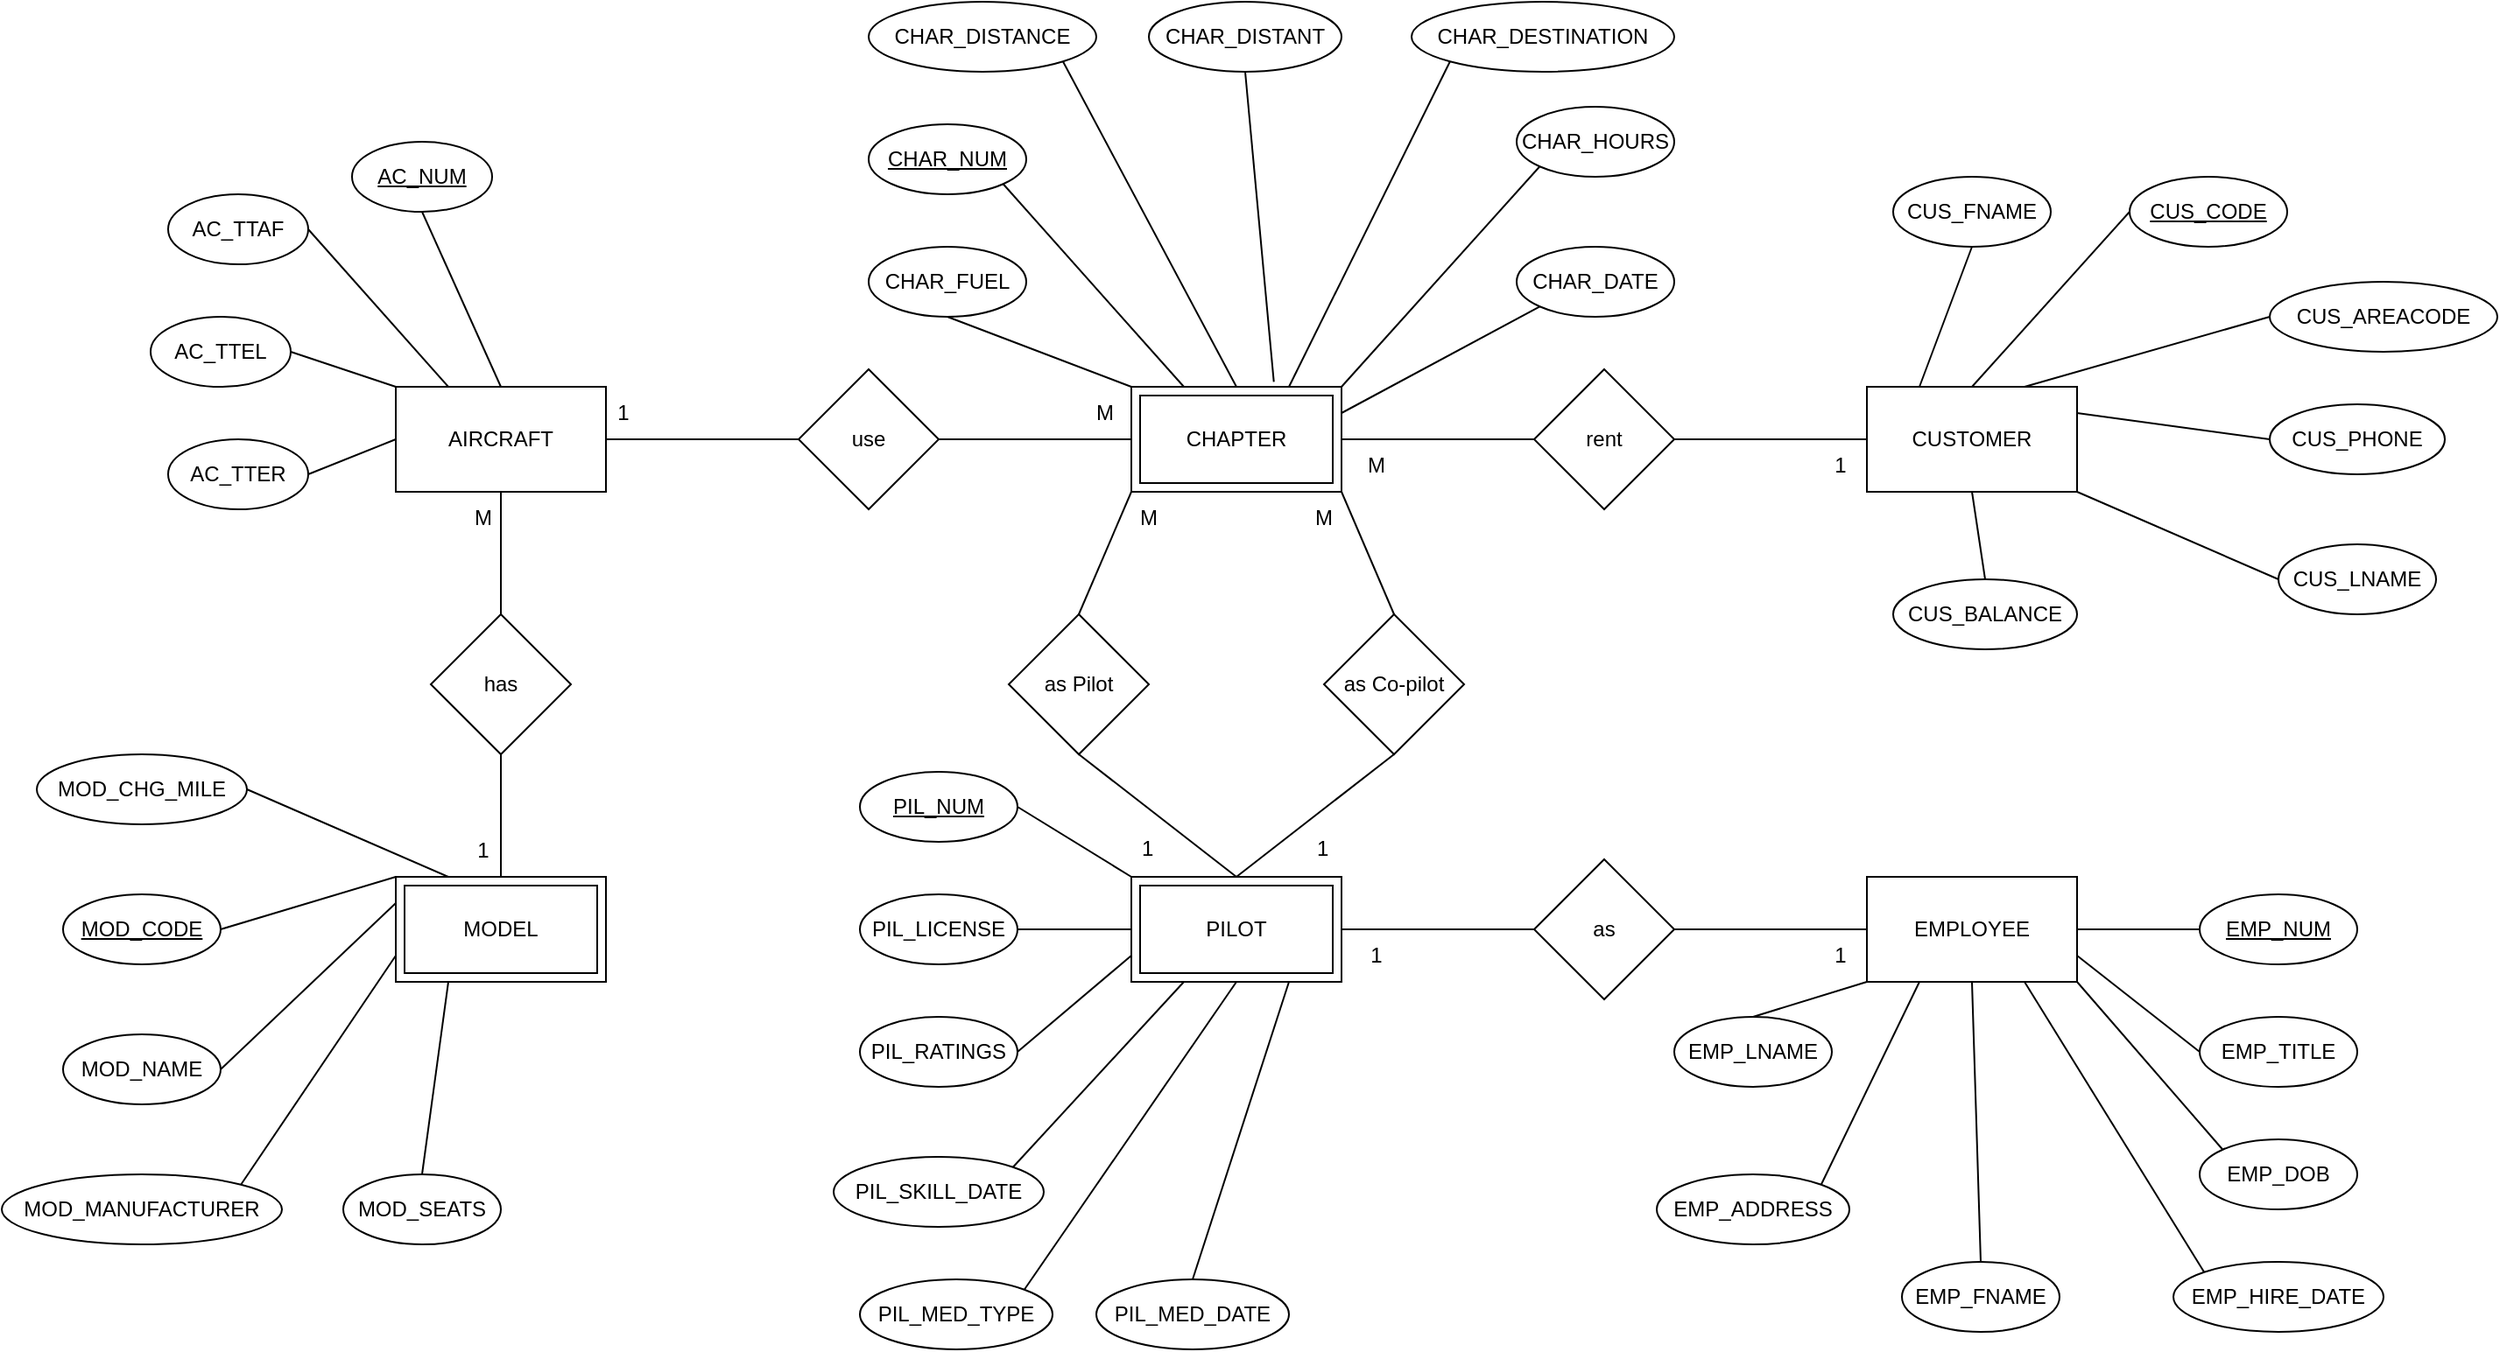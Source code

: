 <mxfile version="21.3.0" type="device">
  <diagram name="Page-1" id="1UZf7zAo4mhxwUAFlR0k">
    <mxGraphModel dx="2074" dy="1634" grid="1" gridSize="10" guides="1" tooltips="1" connect="1" arrows="1" fold="1" page="0" pageScale="1" pageWidth="1100" pageHeight="850" math="0" shadow="0">
      <root>
        <mxCell id="0" />
        <mxCell id="1" parent="0" />
        <mxCell id="WMnbsK8Wtpcpn8V5cacr-1" value="CUSTOMER" style="rounded=0;whiteSpace=wrap;html=1;" parent="1" vertex="1">
          <mxGeometry x="890" y="-330" width="120" height="60" as="geometry" />
        </mxCell>
        <mxCell id="WMnbsK8Wtpcpn8V5cacr-2" value="AIRCRAFT" style="rounded=0;whiteSpace=wrap;html=1;" parent="1" vertex="1">
          <mxGeometry x="50" y="-330" width="120" height="60" as="geometry" />
        </mxCell>
        <mxCell id="WMnbsK8Wtpcpn8V5cacr-3" value="CHAPTER" style="shape=ext;margin=3;double=1;whiteSpace=wrap;html=1;align=center;" parent="1" vertex="1">
          <mxGeometry x="470" y="-330" width="120" height="60" as="geometry" />
        </mxCell>
        <mxCell id="WMnbsK8Wtpcpn8V5cacr-5" value="PILOT" style="shape=ext;margin=3;double=1;whiteSpace=wrap;html=1;align=center;" parent="1" vertex="1">
          <mxGeometry x="470" y="-50" width="120" height="60" as="geometry" />
        </mxCell>
        <mxCell id="WMnbsK8Wtpcpn8V5cacr-7" value="EMPLOYEE" style="rounded=0;whiteSpace=wrap;html=1;" parent="1" vertex="1">
          <mxGeometry x="890" y="-50" width="120" height="60" as="geometry" />
        </mxCell>
        <mxCell id="WMnbsK8Wtpcpn8V5cacr-8" value="MODEL" style="shape=ext;margin=3;double=1;whiteSpace=wrap;html=1;align=center;" parent="1" vertex="1">
          <mxGeometry x="50" y="-50" width="120" height="60" as="geometry" />
        </mxCell>
        <mxCell id="WMnbsK8Wtpcpn8V5cacr-9" value="use" style="rhombus;whiteSpace=wrap;html=1;" parent="1" vertex="1">
          <mxGeometry x="280" y="-340" width="80" height="80" as="geometry" />
        </mxCell>
        <mxCell id="WMnbsK8Wtpcpn8V5cacr-10" value="rent" style="rhombus;whiteSpace=wrap;html=1;" parent="1" vertex="1">
          <mxGeometry x="700" y="-340" width="80" height="80" as="geometry" />
        </mxCell>
        <mxCell id="WMnbsK8Wtpcpn8V5cacr-11" value="as Pilot" style="rhombus;whiteSpace=wrap;html=1;" parent="1" vertex="1">
          <mxGeometry x="400" y="-200" width="80" height="80" as="geometry" />
        </mxCell>
        <mxCell id="WMnbsK8Wtpcpn8V5cacr-12" value="has" style="rhombus;whiteSpace=wrap;html=1;" parent="1" vertex="1">
          <mxGeometry x="70" y="-200" width="80" height="80" as="geometry" />
        </mxCell>
        <mxCell id="WMnbsK8Wtpcpn8V5cacr-13" value="as" style="rhombus;whiteSpace=wrap;html=1;" parent="1" vertex="1">
          <mxGeometry x="700" y="-60" width="80" height="80" as="geometry" />
        </mxCell>
        <mxCell id="WMnbsK8Wtpcpn8V5cacr-15" value="" style="endArrow=none;html=1;rounded=0;entryX=1;entryY=0.5;entryDx=0;entryDy=0;exitX=0;exitY=0.5;exitDx=0;exitDy=0;" parent="1" source="WMnbsK8Wtpcpn8V5cacr-9" target="WMnbsK8Wtpcpn8V5cacr-2" edge="1">
          <mxGeometry width="50" height="50" relative="1" as="geometry">
            <mxPoint x="530" y="-130" as="sourcePoint" />
            <mxPoint x="580" y="-180" as="targetPoint" />
          </mxGeometry>
        </mxCell>
        <mxCell id="WMnbsK8Wtpcpn8V5cacr-16" value="" style="endArrow=none;html=1;rounded=0;exitX=1;exitY=0.5;exitDx=0;exitDy=0;entryX=0;entryY=0.5;entryDx=0;entryDy=0;" parent="1" source="WMnbsK8Wtpcpn8V5cacr-9" target="WMnbsK8Wtpcpn8V5cacr-3" edge="1">
          <mxGeometry width="50" height="50" relative="1" as="geometry">
            <mxPoint x="530" y="-130" as="sourcePoint" />
            <mxPoint x="580" y="-180" as="targetPoint" />
          </mxGeometry>
        </mxCell>
        <mxCell id="WMnbsK8Wtpcpn8V5cacr-17" value="" style="endArrow=none;html=1;rounded=0;entryX=1;entryY=0.5;entryDx=0;entryDy=0;exitX=0;exitY=0.5;exitDx=0;exitDy=0;" parent="1" source="WMnbsK8Wtpcpn8V5cacr-10" target="WMnbsK8Wtpcpn8V5cacr-3" edge="1">
          <mxGeometry width="50" height="50" relative="1" as="geometry">
            <mxPoint x="530" y="-130" as="sourcePoint" />
            <mxPoint x="580" y="-180" as="targetPoint" />
          </mxGeometry>
        </mxCell>
        <mxCell id="WMnbsK8Wtpcpn8V5cacr-18" value="" style="endArrow=none;html=1;rounded=0;entryX=1;entryY=0.5;entryDx=0;entryDy=0;exitX=0;exitY=0.5;exitDx=0;exitDy=0;" parent="1" source="WMnbsK8Wtpcpn8V5cacr-1" target="WMnbsK8Wtpcpn8V5cacr-10" edge="1">
          <mxGeometry width="50" height="50" relative="1" as="geometry">
            <mxPoint x="530" y="-130" as="sourcePoint" />
            <mxPoint x="580" y="-180" as="targetPoint" />
          </mxGeometry>
        </mxCell>
        <mxCell id="WMnbsK8Wtpcpn8V5cacr-19" value="" style="endArrow=none;html=1;rounded=0;entryX=0;entryY=1;entryDx=0;entryDy=0;exitX=0.5;exitY=0;exitDx=0;exitDy=0;" parent="1" target="WMnbsK8Wtpcpn8V5cacr-3" edge="1" source="WMnbsK8Wtpcpn8V5cacr-11">
          <mxGeometry width="50" height="50" relative="1" as="geometry">
            <mxPoint x="530" y="-200" as="sourcePoint" />
            <mxPoint x="385" y="-260" as="targetPoint" />
          </mxGeometry>
        </mxCell>
        <mxCell id="WMnbsK8Wtpcpn8V5cacr-20" value="" style="endArrow=none;html=1;rounded=0;exitX=0.5;exitY=1;exitDx=0;exitDy=0;entryX=0.5;entryY=0;entryDx=0;entryDy=0;" parent="1" source="WMnbsK8Wtpcpn8V5cacr-11" target="WMnbsK8Wtpcpn8V5cacr-5" edge="1">
          <mxGeometry width="50" height="50" relative="1" as="geometry">
            <mxPoint x="530" y="-130" as="sourcePoint" />
            <mxPoint x="580" y="-180" as="targetPoint" />
          </mxGeometry>
        </mxCell>
        <mxCell id="WMnbsK8Wtpcpn8V5cacr-21" value="" style="endArrow=none;html=1;rounded=0;entryX=0.5;entryY=1;entryDx=0;entryDy=0;exitX=0.5;exitY=0;exitDx=0;exitDy=0;" parent="1" source="WMnbsK8Wtpcpn8V5cacr-12" target="WMnbsK8Wtpcpn8V5cacr-2" edge="1">
          <mxGeometry width="50" height="50" relative="1" as="geometry">
            <mxPoint x="530" y="-130" as="sourcePoint" />
            <mxPoint x="580" y="-180" as="targetPoint" />
          </mxGeometry>
        </mxCell>
        <mxCell id="WMnbsK8Wtpcpn8V5cacr-22" value="" style="endArrow=none;html=1;rounded=0;exitX=0.5;exitY=1;exitDx=0;exitDy=0;entryX=0.5;entryY=0;entryDx=0;entryDy=0;" parent="1" source="WMnbsK8Wtpcpn8V5cacr-12" target="WMnbsK8Wtpcpn8V5cacr-8" edge="1">
          <mxGeometry width="50" height="50" relative="1" as="geometry">
            <mxPoint x="530" y="-130" as="sourcePoint" />
            <mxPoint x="580" y="-180" as="targetPoint" />
          </mxGeometry>
        </mxCell>
        <mxCell id="WMnbsK8Wtpcpn8V5cacr-23" value="" style="endArrow=none;html=1;rounded=0;exitX=1;exitY=0.5;exitDx=0;exitDy=0;entryX=0;entryY=0.5;entryDx=0;entryDy=0;" parent="1" source="WMnbsK8Wtpcpn8V5cacr-13" target="WMnbsK8Wtpcpn8V5cacr-7" edge="1">
          <mxGeometry width="50" height="50" relative="1" as="geometry">
            <mxPoint x="530" y="-130" as="sourcePoint" />
            <mxPoint x="940" y="-120" as="targetPoint" />
          </mxGeometry>
        </mxCell>
        <mxCell id="WMnbsK8Wtpcpn8V5cacr-24" value="" style="endArrow=none;html=1;rounded=0;entryX=0;entryY=0.5;entryDx=0;entryDy=0;exitX=1;exitY=0.5;exitDx=0;exitDy=0;" parent="1" source="WMnbsK8Wtpcpn8V5cacr-5" target="WMnbsK8Wtpcpn8V5cacr-13" edge="1">
          <mxGeometry width="50" height="50" relative="1" as="geometry">
            <mxPoint x="530" y="-30" as="sourcePoint" />
            <mxPoint x="580" y="-80" as="targetPoint" />
          </mxGeometry>
        </mxCell>
        <mxCell id="WMnbsK8Wtpcpn8V5cacr-25" value="&lt;u&gt;AC_NUM&lt;/u&gt;" style="ellipse;whiteSpace=wrap;html=1;" parent="1" vertex="1">
          <mxGeometry x="25" y="-470" width="80" height="40" as="geometry" />
        </mxCell>
        <mxCell id="WMnbsK8Wtpcpn8V5cacr-26" value="AC_TTAF" style="ellipse;whiteSpace=wrap;html=1;" parent="1" vertex="1">
          <mxGeometry x="-80" y="-440" width="80" height="40" as="geometry" />
        </mxCell>
        <mxCell id="WMnbsK8Wtpcpn8V5cacr-27" value="AC_TTEL" style="ellipse;whiteSpace=wrap;html=1;" parent="1" vertex="1">
          <mxGeometry x="-90" y="-370" width="80" height="40" as="geometry" />
        </mxCell>
        <mxCell id="WMnbsK8Wtpcpn8V5cacr-28" value="AC_TTER" style="ellipse;whiteSpace=wrap;html=1;" parent="1" vertex="1">
          <mxGeometry x="-80" y="-300" width="80" height="40" as="geometry" />
        </mxCell>
        <mxCell id="WMnbsK8Wtpcpn8V5cacr-29" value="&lt;u&gt;MOD_CODE&lt;/u&gt;" style="ellipse;whiteSpace=wrap;html=1;" parent="1" vertex="1">
          <mxGeometry x="-140" y="-40" width="90" height="40" as="geometry" />
        </mxCell>
        <mxCell id="WMnbsK8Wtpcpn8V5cacr-30" value="MOD_NAME" style="ellipse;whiteSpace=wrap;html=1;" parent="1" vertex="1">
          <mxGeometry x="-140" y="40" width="90" height="40" as="geometry" />
        </mxCell>
        <mxCell id="WMnbsK8Wtpcpn8V5cacr-31" value="MOD_MANUFACTURER" style="ellipse;whiteSpace=wrap;html=1;" parent="1" vertex="1">
          <mxGeometry x="-175" y="120" width="160" height="40" as="geometry" />
        </mxCell>
        <mxCell id="WMnbsK8Wtpcpn8V5cacr-32" value="MOD_SEATS" style="ellipse;whiteSpace=wrap;html=1;" parent="1" vertex="1">
          <mxGeometry x="20" y="120" width="90" height="40" as="geometry" />
        </mxCell>
        <mxCell id="WMnbsK8Wtpcpn8V5cacr-33" value="MOD_CHG_MILE" style="ellipse;whiteSpace=wrap;html=1;" parent="1" vertex="1">
          <mxGeometry x="-155" y="-120" width="120" height="40" as="geometry" />
        </mxCell>
        <mxCell id="WMnbsK8Wtpcpn8V5cacr-34" value="&lt;u&gt;CHAR_NUM&lt;/u&gt;" style="ellipse;whiteSpace=wrap;html=1;" parent="1" vertex="1">
          <mxGeometry x="320" y="-480" width="90" height="40" as="geometry" />
        </mxCell>
        <mxCell id="WMnbsK8Wtpcpn8V5cacr-35" value="CHAR_DATE" style="ellipse;whiteSpace=wrap;html=1;" parent="1" vertex="1">
          <mxGeometry x="690" y="-410" width="90" height="40" as="geometry" />
        </mxCell>
        <mxCell id="WMnbsK8Wtpcpn8V5cacr-36" value="CHAR_DESTINATION" style="ellipse;whiteSpace=wrap;html=1;" parent="1" vertex="1">
          <mxGeometry x="630" y="-550" width="150" height="40" as="geometry" />
        </mxCell>
        <mxCell id="WMnbsK8Wtpcpn8V5cacr-37" value="CHAR_DISTANT" style="ellipse;whiteSpace=wrap;html=1;" parent="1" vertex="1">
          <mxGeometry x="480" y="-550" width="110" height="40" as="geometry" />
        </mxCell>
        <mxCell id="WMnbsK8Wtpcpn8V5cacr-38" value="CHAR_HOURS" style="ellipse;whiteSpace=wrap;html=1;" parent="1" vertex="1">
          <mxGeometry x="690" y="-490" width="90" height="40" as="geometry" />
        </mxCell>
        <mxCell id="WMnbsK8Wtpcpn8V5cacr-39" value="CHAR_FUEL" style="ellipse;whiteSpace=wrap;html=1;" parent="1" vertex="1">
          <mxGeometry x="320" y="-410" width="90" height="40" as="geometry" />
        </mxCell>
        <mxCell id="WMnbsK8Wtpcpn8V5cacr-40" value="CHAR_DISTANCE" style="ellipse;whiteSpace=wrap;html=1;" parent="1" vertex="1">
          <mxGeometry x="320" y="-550" width="130" height="40" as="geometry" />
        </mxCell>
        <mxCell id="WMnbsK8Wtpcpn8V5cacr-44" value="&lt;u&gt;EMP_NUM&lt;/u&gt;" style="ellipse;whiteSpace=wrap;html=1;" parent="1" vertex="1">
          <mxGeometry x="1080" y="-40" width="90" height="40" as="geometry" />
        </mxCell>
        <mxCell id="WMnbsK8Wtpcpn8V5cacr-45" value="EMP_TITLE" style="ellipse;whiteSpace=wrap;html=1;" parent="1" vertex="1">
          <mxGeometry x="1080" y="30" width="90" height="40" as="geometry" />
        </mxCell>
        <mxCell id="WMnbsK8Wtpcpn8V5cacr-46" value="EMP_FNAME" style="ellipse;whiteSpace=wrap;html=1;" parent="1" vertex="1">
          <mxGeometry x="910" y="170" width="90" height="40" as="geometry" />
        </mxCell>
        <mxCell id="WMnbsK8Wtpcpn8V5cacr-47" value="EMP_LNAME" style="ellipse;whiteSpace=wrap;html=1;" parent="1" vertex="1">
          <mxGeometry x="780" y="30" width="90" height="40" as="geometry" />
        </mxCell>
        <mxCell id="WMnbsK8Wtpcpn8V5cacr-48" value="EMP_ADDRESS" style="ellipse;whiteSpace=wrap;html=1;" parent="1" vertex="1">
          <mxGeometry x="770" y="120" width="110" height="40" as="geometry" />
        </mxCell>
        <mxCell id="WMnbsK8Wtpcpn8V5cacr-49" value="EMP_DOB" style="ellipse;whiteSpace=wrap;html=1;" parent="1" vertex="1">
          <mxGeometry x="1080" y="100" width="90" height="40" as="geometry" />
        </mxCell>
        <mxCell id="WMnbsK8Wtpcpn8V5cacr-50" value="EMP_HIRE_DATE" style="ellipse;whiteSpace=wrap;html=1;" parent="1" vertex="1">
          <mxGeometry x="1065" y="170" width="120" height="40" as="geometry" />
        </mxCell>
        <mxCell id="WMnbsK8Wtpcpn8V5cacr-51" value="CUS_FNAME" style="ellipse;whiteSpace=wrap;html=1;" parent="1" vertex="1">
          <mxGeometry x="905" y="-450" width="90" height="40" as="geometry" />
        </mxCell>
        <mxCell id="WMnbsK8Wtpcpn8V5cacr-52" value="CUS_LNAME" style="ellipse;whiteSpace=wrap;html=1;" parent="1" vertex="1">
          <mxGeometry x="1125" y="-240" width="90" height="40" as="geometry" />
        </mxCell>
        <mxCell id="WMnbsK8Wtpcpn8V5cacr-53" value="CUS_AREACODE" style="ellipse;whiteSpace=wrap;html=1;" parent="1" vertex="1">
          <mxGeometry x="1120" y="-390" width="130" height="40" as="geometry" />
        </mxCell>
        <mxCell id="WMnbsK8Wtpcpn8V5cacr-54" value="CUS_BALANCE" style="ellipse;whiteSpace=wrap;html=1;" parent="1" vertex="1">
          <mxGeometry x="905" y="-220" width="105" height="40" as="geometry" />
        </mxCell>
        <mxCell id="WMnbsK8Wtpcpn8V5cacr-55" value="CUS_PHONE" style="ellipse;whiteSpace=wrap;html=1;" parent="1" vertex="1">
          <mxGeometry x="1120" y="-320" width="100" height="40" as="geometry" />
        </mxCell>
        <mxCell id="WMnbsK8Wtpcpn8V5cacr-56" value="&lt;u&gt;CUS_CODE&lt;/u&gt;" style="ellipse;whiteSpace=wrap;html=1;" parent="1" vertex="1">
          <mxGeometry x="1040" y="-450" width="90" height="40" as="geometry" />
        </mxCell>
        <mxCell id="WMnbsK8Wtpcpn8V5cacr-57" value="&lt;u&gt;PIL_NUM&lt;/u&gt;" style="ellipse;whiteSpace=wrap;html=1;" parent="1" vertex="1">
          <mxGeometry x="315" y="-110" width="90" height="40" as="geometry" />
        </mxCell>
        <mxCell id="WMnbsK8Wtpcpn8V5cacr-59" value="PIL_LICENSE" style="ellipse;whiteSpace=wrap;html=1;" parent="1" vertex="1">
          <mxGeometry x="315" y="-40" width="90" height="40" as="geometry" />
        </mxCell>
        <mxCell id="WMnbsK8Wtpcpn8V5cacr-60" value="PIL_RATINGS" style="ellipse;whiteSpace=wrap;html=1;" parent="1" vertex="1">
          <mxGeometry x="315" y="30" width="90" height="40" as="geometry" />
        </mxCell>
        <mxCell id="WMnbsK8Wtpcpn8V5cacr-61" value="PIL_MED_TYPE" style="ellipse;whiteSpace=wrap;html=1;" parent="1" vertex="1">
          <mxGeometry x="315" y="180" width="110" height="40" as="geometry" />
        </mxCell>
        <mxCell id="WMnbsK8Wtpcpn8V5cacr-62" value="PIL_SKILL_DATE" style="ellipse;whiteSpace=wrap;html=1;" parent="1" vertex="1">
          <mxGeometry x="300" y="110" width="120" height="40" as="geometry" />
        </mxCell>
        <mxCell id="WMnbsK8Wtpcpn8V5cacr-63" value="PIL_MED_DATE" style="ellipse;whiteSpace=wrap;html=1;" parent="1" vertex="1">
          <mxGeometry x="450" y="180" width="110" height="40" as="geometry" />
        </mxCell>
        <mxCell id="WMnbsK8Wtpcpn8V5cacr-66" value="" style="endArrow=none;html=1;rounded=0;exitX=1;exitY=0.5;exitDx=0;exitDy=0;entryX=0;entryY=0.5;entryDx=0;entryDy=0;" parent="1" source="WMnbsK8Wtpcpn8V5cacr-28" target="WMnbsK8Wtpcpn8V5cacr-2" edge="1">
          <mxGeometry width="50" height="50" relative="1" as="geometry">
            <mxPoint x="70" y="-300" as="sourcePoint" />
            <mxPoint x="120" y="-350" as="targetPoint" />
          </mxGeometry>
        </mxCell>
        <mxCell id="WMnbsK8Wtpcpn8V5cacr-67" value="" style="endArrow=none;html=1;rounded=0;entryX=1;entryY=0.5;entryDx=0;entryDy=0;exitX=0;exitY=0;exitDx=0;exitDy=0;" parent="1" source="WMnbsK8Wtpcpn8V5cacr-2" target="WMnbsK8Wtpcpn8V5cacr-27" edge="1">
          <mxGeometry width="50" height="50" relative="1" as="geometry">
            <mxPoint x="70" y="-300" as="sourcePoint" />
            <mxPoint x="120" y="-350" as="targetPoint" />
          </mxGeometry>
        </mxCell>
        <mxCell id="WMnbsK8Wtpcpn8V5cacr-68" value="" style="endArrow=none;html=1;rounded=0;entryX=1;entryY=0.5;entryDx=0;entryDy=0;exitX=0.25;exitY=0;exitDx=0;exitDy=0;" parent="1" source="WMnbsK8Wtpcpn8V5cacr-2" target="WMnbsK8Wtpcpn8V5cacr-26" edge="1">
          <mxGeometry width="50" height="50" relative="1" as="geometry">
            <mxPoint x="70" y="-300" as="sourcePoint" />
            <mxPoint x="120" y="-350" as="targetPoint" />
          </mxGeometry>
        </mxCell>
        <mxCell id="WMnbsK8Wtpcpn8V5cacr-69" value="" style="endArrow=none;html=1;rounded=0;entryX=0.5;entryY=1;entryDx=0;entryDy=0;exitX=0.5;exitY=0;exitDx=0;exitDy=0;" parent="1" source="WMnbsK8Wtpcpn8V5cacr-2" target="WMnbsK8Wtpcpn8V5cacr-25" edge="1">
          <mxGeometry width="50" height="50" relative="1" as="geometry">
            <mxPoint x="70" y="-300" as="sourcePoint" />
            <mxPoint x="120" y="-350" as="targetPoint" />
          </mxGeometry>
        </mxCell>
        <mxCell id="WMnbsK8Wtpcpn8V5cacr-70" value="" style="endArrow=none;html=1;rounded=0;exitX=0.5;exitY=1;exitDx=0;exitDy=0;entryX=0;entryY=0;entryDx=0;entryDy=0;" parent="1" source="WMnbsK8Wtpcpn8V5cacr-39" target="WMnbsK8Wtpcpn8V5cacr-3" edge="1">
          <mxGeometry width="50" height="50" relative="1" as="geometry">
            <mxPoint x="490" y="-380" as="sourcePoint" />
            <mxPoint x="540" y="-430" as="targetPoint" />
          </mxGeometry>
        </mxCell>
        <mxCell id="WMnbsK8Wtpcpn8V5cacr-71" value="" style="endArrow=none;html=1;rounded=0;entryX=1;entryY=1;entryDx=0;entryDy=0;exitX=0.25;exitY=0;exitDx=0;exitDy=0;" parent="1" source="WMnbsK8Wtpcpn8V5cacr-3" target="WMnbsK8Wtpcpn8V5cacr-34" edge="1">
          <mxGeometry width="50" height="50" relative="1" as="geometry">
            <mxPoint x="490" y="-380" as="sourcePoint" />
            <mxPoint x="540" y="-430" as="targetPoint" />
          </mxGeometry>
        </mxCell>
        <mxCell id="WMnbsK8Wtpcpn8V5cacr-72" value="" style="endArrow=none;html=1;rounded=0;entryX=1;entryY=1;entryDx=0;entryDy=0;exitX=0.5;exitY=0;exitDx=0;exitDy=0;" parent="1" source="WMnbsK8Wtpcpn8V5cacr-3" target="WMnbsK8Wtpcpn8V5cacr-40" edge="1">
          <mxGeometry width="50" height="50" relative="1" as="geometry">
            <mxPoint x="490" y="-380" as="sourcePoint" />
            <mxPoint x="540" y="-430" as="targetPoint" />
          </mxGeometry>
        </mxCell>
        <mxCell id="WMnbsK8Wtpcpn8V5cacr-73" value="" style="endArrow=none;html=1;rounded=0;entryX=0.5;entryY=1;entryDx=0;entryDy=0;exitX=0.678;exitY=-0.047;exitDx=0;exitDy=0;exitPerimeter=0;" parent="1" source="WMnbsK8Wtpcpn8V5cacr-3" target="WMnbsK8Wtpcpn8V5cacr-37" edge="1">
          <mxGeometry width="50" height="50" relative="1" as="geometry">
            <mxPoint x="490" y="-380" as="sourcePoint" />
            <mxPoint x="540" y="-430" as="targetPoint" />
          </mxGeometry>
        </mxCell>
        <mxCell id="WMnbsK8Wtpcpn8V5cacr-74" value="" style="endArrow=none;html=1;rounded=0;entryX=0;entryY=1;entryDx=0;entryDy=0;exitX=0.75;exitY=0;exitDx=0;exitDy=0;" parent="1" source="WMnbsK8Wtpcpn8V5cacr-3" target="WMnbsK8Wtpcpn8V5cacr-36" edge="1">
          <mxGeometry width="50" height="50" relative="1" as="geometry">
            <mxPoint x="490" y="-380" as="sourcePoint" />
            <mxPoint x="540" y="-430" as="targetPoint" />
          </mxGeometry>
        </mxCell>
        <mxCell id="WMnbsK8Wtpcpn8V5cacr-75" value="" style="endArrow=none;html=1;rounded=0;entryX=0;entryY=1;entryDx=0;entryDy=0;exitX=1;exitY=0;exitDx=0;exitDy=0;" parent="1" source="WMnbsK8Wtpcpn8V5cacr-3" target="WMnbsK8Wtpcpn8V5cacr-38" edge="1">
          <mxGeometry width="50" height="50" relative="1" as="geometry">
            <mxPoint x="490" y="-380" as="sourcePoint" />
            <mxPoint x="540" y="-430" as="targetPoint" />
          </mxGeometry>
        </mxCell>
        <mxCell id="WMnbsK8Wtpcpn8V5cacr-76" value="" style="endArrow=none;html=1;rounded=0;entryX=0;entryY=1;entryDx=0;entryDy=0;exitX=1;exitY=0.25;exitDx=0;exitDy=0;" parent="1" source="WMnbsK8Wtpcpn8V5cacr-3" target="WMnbsK8Wtpcpn8V5cacr-35" edge="1">
          <mxGeometry width="50" height="50" relative="1" as="geometry">
            <mxPoint x="490" y="-380" as="sourcePoint" />
            <mxPoint x="540" y="-430" as="targetPoint" />
          </mxGeometry>
        </mxCell>
        <mxCell id="WMnbsK8Wtpcpn8V5cacr-77" value="" style="endArrow=none;html=1;rounded=0;entryX=0.25;entryY=0;entryDx=0;entryDy=0;exitX=1;exitY=0.5;exitDx=0;exitDy=0;" parent="1" source="WMnbsK8Wtpcpn8V5cacr-33" target="WMnbsK8Wtpcpn8V5cacr-8" edge="1">
          <mxGeometry width="50" height="50" relative="1" as="geometry">
            <mxPoint x="360" y="-30" as="sourcePoint" />
            <mxPoint x="410" y="-80" as="targetPoint" />
          </mxGeometry>
        </mxCell>
        <mxCell id="WMnbsK8Wtpcpn8V5cacr-78" value="" style="endArrow=none;html=1;rounded=0;entryX=1;entryY=0.5;entryDx=0;entryDy=0;exitX=0;exitY=0;exitDx=0;exitDy=0;" parent="1" source="WMnbsK8Wtpcpn8V5cacr-8" target="WMnbsK8Wtpcpn8V5cacr-29" edge="1">
          <mxGeometry width="50" height="50" relative="1" as="geometry">
            <mxPoint x="360" y="-30" as="sourcePoint" />
            <mxPoint x="410" y="-80" as="targetPoint" />
          </mxGeometry>
        </mxCell>
        <mxCell id="WMnbsK8Wtpcpn8V5cacr-79" value="" style="endArrow=none;html=1;rounded=0;entryX=1;entryY=0.5;entryDx=0;entryDy=0;exitX=0;exitY=0.25;exitDx=0;exitDy=0;" parent="1" source="WMnbsK8Wtpcpn8V5cacr-8" target="WMnbsK8Wtpcpn8V5cacr-30" edge="1">
          <mxGeometry width="50" height="50" relative="1" as="geometry">
            <mxPoint x="360" y="-30" as="sourcePoint" />
            <mxPoint x="410" y="-80" as="targetPoint" />
          </mxGeometry>
        </mxCell>
        <mxCell id="WMnbsK8Wtpcpn8V5cacr-80" value="" style="endArrow=none;html=1;rounded=0;exitX=1;exitY=0;exitDx=0;exitDy=0;entryX=0;entryY=0.75;entryDx=0;entryDy=0;" parent="1" source="WMnbsK8Wtpcpn8V5cacr-31" target="WMnbsK8Wtpcpn8V5cacr-8" edge="1">
          <mxGeometry width="50" height="50" relative="1" as="geometry">
            <mxPoint x="360" y="-30" as="sourcePoint" />
            <mxPoint x="410" y="-80" as="targetPoint" />
          </mxGeometry>
        </mxCell>
        <mxCell id="WMnbsK8Wtpcpn8V5cacr-81" value="" style="endArrow=none;html=1;rounded=0;exitX=0.5;exitY=0;exitDx=0;exitDy=0;entryX=0.25;entryY=1;entryDx=0;entryDy=0;" parent="1" source="WMnbsK8Wtpcpn8V5cacr-32" target="WMnbsK8Wtpcpn8V5cacr-8" edge="1">
          <mxGeometry width="50" height="50" relative="1" as="geometry">
            <mxPoint x="360" y="-30" as="sourcePoint" />
            <mxPoint x="410" y="-80" as="targetPoint" />
          </mxGeometry>
        </mxCell>
        <mxCell id="WMnbsK8Wtpcpn8V5cacr-82" value="" style="endArrow=none;html=1;rounded=0;entryX=0.5;entryY=1;entryDx=0;entryDy=0;exitX=0.25;exitY=0;exitDx=0;exitDy=0;" parent="1" source="WMnbsK8Wtpcpn8V5cacr-1" target="WMnbsK8Wtpcpn8V5cacr-51" edge="1">
          <mxGeometry width="50" height="50" relative="1" as="geometry">
            <mxPoint x="1130" y="-320" as="sourcePoint" />
            <mxPoint x="1180" y="-370" as="targetPoint" />
          </mxGeometry>
        </mxCell>
        <mxCell id="WMnbsK8Wtpcpn8V5cacr-83" value="" style="endArrow=none;html=1;rounded=0;entryX=0;entryY=0.5;entryDx=0;entryDy=0;exitX=0.5;exitY=0;exitDx=0;exitDy=0;" parent="1" source="WMnbsK8Wtpcpn8V5cacr-1" target="WMnbsK8Wtpcpn8V5cacr-56" edge="1">
          <mxGeometry width="50" height="50" relative="1" as="geometry">
            <mxPoint x="1130" y="-320" as="sourcePoint" />
            <mxPoint x="1180" y="-370" as="targetPoint" />
          </mxGeometry>
        </mxCell>
        <mxCell id="WMnbsK8Wtpcpn8V5cacr-84" value="" style="endArrow=none;html=1;rounded=0;entryX=0;entryY=0.5;entryDx=0;entryDy=0;exitX=0.75;exitY=0;exitDx=0;exitDy=0;" parent="1" source="WMnbsK8Wtpcpn8V5cacr-1" target="WMnbsK8Wtpcpn8V5cacr-53" edge="1">
          <mxGeometry width="50" height="50" relative="1" as="geometry">
            <mxPoint x="1130" y="-320" as="sourcePoint" />
            <mxPoint x="1180" y="-370" as="targetPoint" />
          </mxGeometry>
        </mxCell>
        <mxCell id="WMnbsK8Wtpcpn8V5cacr-85" value="" style="endArrow=none;html=1;rounded=0;entryX=0;entryY=0.5;entryDx=0;entryDy=0;exitX=1;exitY=0.25;exitDx=0;exitDy=0;" parent="1" source="WMnbsK8Wtpcpn8V5cacr-1" target="WMnbsK8Wtpcpn8V5cacr-55" edge="1">
          <mxGeometry width="50" height="50" relative="1" as="geometry">
            <mxPoint x="1130" y="-320" as="sourcePoint" />
            <mxPoint x="1180" y="-370" as="targetPoint" />
          </mxGeometry>
        </mxCell>
        <mxCell id="WMnbsK8Wtpcpn8V5cacr-86" value="" style="endArrow=none;html=1;rounded=0;entryX=0.5;entryY=0;entryDx=0;entryDy=0;exitX=0.5;exitY=1;exitDx=0;exitDy=0;" parent="1" source="WMnbsK8Wtpcpn8V5cacr-1" target="WMnbsK8Wtpcpn8V5cacr-54" edge="1">
          <mxGeometry width="50" height="50" relative="1" as="geometry">
            <mxPoint x="1130" y="-200" as="sourcePoint" />
            <mxPoint x="1180" y="-250" as="targetPoint" />
          </mxGeometry>
        </mxCell>
        <mxCell id="WMnbsK8Wtpcpn8V5cacr-87" value="" style="endArrow=none;html=1;rounded=0;entryX=0;entryY=0.5;entryDx=0;entryDy=0;exitX=1;exitY=1;exitDx=0;exitDy=0;" parent="1" source="WMnbsK8Wtpcpn8V5cacr-1" target="WMnbsK8Wtpcpn8V5cacr-52" edge="1">
          <mxGeometry width="50" height="50" relative="1" as="geometry">
            <mxPoint x="1130" y="-200" as="sourcePoint" />
            <mxPoint x="1180" y="-250" as="targetPoint" />
          </mxGeometry>
        </mxCell>
        <mxCell id="WMnbsK8Wtpcpn8V5cacr-88" value="" style="endArrow=none;html=1;rounded=0;entryX=0;entryY=0.5;entryDx=0;entryDy=0;exitX=1;exitY=0.5;exitDx=0;exitDy=0;" parent="1" source="WMnbsK8Wtpcpn8V5cacr-7" target="WMnbsK8Wtpcpn8V5cacr-44" edge="1">
          <mxGeometry width="50" height="50" relative="1" as="geometry">
            <mxPoint x="1130" y="150" as="sourcePoint" />
            <mxPoint x="1180" y="100" as="targetPoint" />
          </mxGeometry>
        </mxCell>
        <mxCell id="WMnbsK8Wtpcpn8V5cacr-89" value="" style="endArrow=none;html=1;rounded=0;entryX=0;entryY=0.5;entryDx=0;entryDy=0;exitX=1;exitY=0.75;exitDx=0;exitDy=0;" parent="1" source="WMnbsK8Wtpcpn8V5cacr-7" target="WMnbsK8Wtpcpn8V5cacr-45" edge="1">
          <mxGeometry width="50" height="50" relative="1" as="geometry">
            <mxPoint x="1130" y="150" as="sourcePoint" />
            <mxPoint x="1180" y="100" as="targetPoint" />
          </mxGeometry>
        </mxCell>
        <mxCell id="WMnbsK8Wtpcpn8V5cacr-91" value="" style="endArrow=none;html=1;rounded=0;entryX=0;entryY=0;entryDx=0;entryDy=0;exitX=1;exitY=1;exitDx=0;exitDy=0;" parent="1" source="WMnbsK8Wtpcpn8V5cacr-7" target="WMnbsK8Wtpcpn8V5cacr-49" edge="1">
          <mxGeometry width="50" height="50" relative="1" as="geometry">
            <mxPoint x="1130" y="150" as="sourcePoint" />
            <mxPoint x="1180" y="100" as="targetPoint" />
          </mxGeometry>
        </mxCell>
        <mxCell id="WMnbsK8Wtpcpn8V5cacr-92" value="" style="endArrow=none;html=1;rounded=0;exitX=0;exitY=0;exitDx=0;exitDy=0;entryX=0.75;entryY=1;entryDx=0;entryDy=0;" parent="1" source="WMnbsK8Wtpcpn8V5cacr-50" target="WMnbsK8Wtpcpn8V5cacr-7" edge="1">
          <mxGeometry width="50" height="50" relative="1" as="geometry">
            <mxPoint x="1130" y="150" as="sourcePoint" />
            <mxPoint x="1180" y="100" as="targetPoint" />
          </mxGeometry>
        </mxCell>
        <mxCell id="WMnbsK8Wtpcpn8V5cacr-93" value="" style="endArrow=none;html=1;rounded=0;exitX=0.5;exitY=0;exitDx=0;exitDy=0;entryX=0.5;entryY=1;entryDx=0;entryDy=0;" parent="1" source="WMnbsK8Wtpcpn8V5cacr-46" target="WMnbsK8Wtpcpn8V5cacr-7" edge="1">
          <mxGeometry width="50" height="50" relative="1" as="geometry">
            <mxPoint x="1130" y="150" as="sourcePoint" />
            <mxPoint x="1180" y="100" as="targetPoint" />
          </mxGeometry>
        </mxCell>
        <mxCell id="WMnbsK8Wtpcpn8V5cacr-94" value="" style="endArrow=none;html=1;rounded=0;entryX=0;entryY=1;entryDx=0;entryDy=0;exitX=0.5;exitY=0;exitDx=0;exitDy=0;" parent="1" source="WMnbsK8Wtpcpn8V5cacr-47" target="WMnbsK8Wtpcpn8V5cacr-7" edge="1">
          <mxGeometry width="50" height="50" relative="1" as="geometry">
            <mxPoint x="1130" y="150" as="sourcePoint" />
            <mxPoint x="1180" y="100" as="targetPoint" />
          </mxGeometry>
        </mxCell>
        <mxCell id="WMnbsK8Wtpcpn8V5cacr-96" value="" style="endArrow=none;html=1;rounded=0;entryX=0.25;entryY=1;entryDx=0;entryDy=0;exitX=1;exitY=0;exitDx=0;exitDy=0;" parent="1" source="WMnbsK8Wtpcpn8V5cacr-48" target="WMnbsK8Wtpcpn8V5cacr-7" edge="1">
          <mxGeometry width="50" height="50" relative="1" as="geometry">
            <mxPoint x="1130" y="150" as="sourcePoint" />
            <mxPoint x="1180" y="100" as="targetPoint" />
          </mxGeometry>
        </mxCell>
        <mxCell id="WMnbsK8Wtpcpn8V5cacr-98" value="" style="endArrow=none;html=1;rounded=0;exitX=0;exitY=0;exitDx=0;exitDy=0;entryX=1;entryY=0.5;entryDx=0;entryDy=0;" parent="1" source="WMnbsK8Wtpcpn8V5cacr-5" target="WMnbsK8Wtpcpn8V5cacr-57" edge="1">
          <mxGeometry width="50" height="50" relative="1" as="geometry">
            <mxPoint x="550" y="-80" as="sourcePoint" />
            <mxPoint x="600" y="-130" as="targetPoint" />
          </mxGeometry>
        </mxCell>
        <mxCell id="WMnbsK8Wtpcpn8V5cacr-99" value="" style="endArrow=none;html=1;rounded=0;exitX=0;exitY=0.5;exitDx=0;exitDy=0;entryX=1;entryY=0.5;entryDx=0;entryDy=0;" parent="1" source="WMnbsK8Wtpcpn8V5cacr-5" target="WMnbsK8Wtpcpn8V5cacr-59" edge="1">
          <mxGeometry width="50" height="50" relative="1" as="geometry">
            <mxPoint x="550" y="-80" as="sourcePoint" />
            <mxPoint x="600" y="-130" as="targetPoint" />
          </mxGeometry>
        </mxCell>
        <mxCell id="WMnbsK8Wtpcpn8V5cacr-100" value="" style="endArrow=none;html=1;rounded=0;exitX=0;exitY=0.75;exitDx=0;exitDy=0;entryX=1;entryY=0.5;entryDx=0;entryDy=0;" parent="1" source="WMnbsK8Wtpcpn8V5cacr-5" target="WMnbsK8Wtpcpn8V5cacr-60" edge="1">
          <mxGeometry width="50" height="50" relative="1" as="geometry">
            <mxPoint x="550" y="-80" as="sourcePoint" />
            <mxPoint x="600" y="-130" as="targetPoint" />
          </mxGeometry>
        </mxCell>
        <mxCell id="WMnbsK8Wtpcpn8V5cacr-101" value="" style="endArrow=none;html=1;rounded=0;exitX=0.25;exitY=1;exitDx=0;exitDy=0;entryX=1;entryY=0;entryDx=0;entryDy=0;" parent="1" source="WMnbsK8Wtpcpn8V5cacr-5" target="WMnbsK8Wtpcpn8V5cacr-62" edge="1">
          <mxGeometry width="50" height="50" relative="1" as="geometry">
            <mxPoint x="550" y="-80" as="sourcePoint" />
            <mxPoint x="600" y="-130" as="targetPoint" />
          </mxGeometry>
        </mxCell>
        <mxCell id="WMnbsK8Wtpcpn8V5cacr-102" value="" style="endArrow=none;html=1;rounded=0;exitX=0.5;exitY=1;exitDx=0;exitDy=0;entryX=1;entryY=0;entryDx=0;entryDy=0;" parent="1" source="WMnbsK8Wtpcpn8V5cacr-5" target="WMnbsK8Wtpcpn8V5cacr-61" edge="1">
          <mxGeometry width="50" height="50" relative="1" as="geometry">
            <mxPoint x="550" y="-80" as="sourcePoint" />
            <mxPoint x="600" y="-130" as="targetPoint" />
          </mxGeometry>
        </mxCell>
        <mxCell id="WMnbsK8Wtpcpn8V5cacr-103" value="" style="endArrow=none;html=1;rounded=0;exitX=0.5;exitY=0;exitDx=0;exitDy=0;entryX=0.75;entryY=1;entryDx=0;entryDy=0;" parent="1" source="WMnbsK8Wtpcpn8V5cacr-63" target="WMnbsK8Wtpcpn8V5cacr-5" edge="1">
          <mxGeometry width="50" height="50" relative="1" as="geometry">
            <mxPoint x="550" y="-80" as="sourcePoint" />
            <mxPoint x="600" y="-130" as="targetPoint" />
          </mxGeometry>
        </mxCell>
        <mxCell id="_E7_CDCtTQl_ckGTLSgN-1" value="1" style="text;html=1;strokeColor=none;fillColor=none;align=center;verticalAlign=middle;whiteSpace=wrap;rounded=0;" parent="1" vertex="1">
          <mxGeometry x="845" y="-300" width="60" height="30" as="geometry" />
        </mxCell>
        <mxCell id="_E7_CDCtTQl_ckGTLSgN-2" value="M" style="text;html=1;strokeColor=none;fillColor=none;align=center;verticalAlign=middle;whiteSpace=wrap;rounded=0;" parent="1" vertex="1">
          <mxGeometry x="580" y="-300" width="60" height="30" as="geometry" />
        </mxCell>
        <mxCell id="_E7_CDCtTQl_ckGTLSgN-3" value="M" style="text;html=1;strokeColor=none;fillColor=none;align=center;verticalAlign=middle;whiteSpace=wrap;rounded=0;" parent="1" vertex="1">
          <mxGeometry x="425" y="-330" width="60" height="30" as="geometry" />
        </mxCell>
        <mxCell id="_E7_CDCtTQl_ckGTLSgN-4" value="1" style="text;html=1;strokeColor=none;fillColor=none;align=center;verticalAlign=middle;whiteSpace=wrap;rounded=0;" parent="1" vertex="1">
          <mxGeometry x="150" y="-330" width="60" height="30" as="geometry" />
        </mxCell>
        <mxCell id="_E7_CDCtTQl_ckGTLSgN-5" value="M" style="text;html=1;strokeColor=none;fillColor=none;align=center;verticalAlign=middle;whiteSpace=wrap;rounded=0;" parent="1" vertex="1">
          <mxGeometry x="70" y="-270" width="60" height="30" as="geometry" />
        </mxCell>
        <mxCell id="_E7_CDCtTQl_ckGTLSgN-6" value="1" style="text;html=1;strokeColor=none;fillColor=none;align=center;verticalAlign=middle;whiteSpace=wrap;rounded=0;" parent="1" vertex="1">
          <mxGeometry x="70" y="-80" width="60" height="30" as="geometry" />
        </mxCell>
        <mxCell id="_E7_CDCtTQl_ckGTLSgN-11" value="1" style="text;html=1;strokeColor=none;fillColor=none;align=center;verticalAlign=middle;whiteSpace=wrap;rounded=0;" parent="1" vertex="1">
          <mxGeometry x="580" y="-20" width="60" height="30" as="geometry" />
        </mxCell>
        <mxCell id="_E7_CDCtTQl_ckGTLSgN-12" value="1" style="text;html=1;strokeColor=none;fillColor=none;align=center;verticalAlign=middle;whiteSpace=wrap;rounded=0;" parent="1" vertex="1">
          <mxGeometry x="845" y="-20" width="60" height="30" as="geometry" />
        </mxCell>
        <mxCell id="1kesjsSYpzraV925Nl6p-3" value="as Co-pilot" style="rhombus;whiteSpace=wrap;html=1;" vertex="1" parent="1">
          <mxGeometry x="580" y="-200" width="80" height="80" as="geometry" />
        </mxCell>
        <mxCell id="1kesjsSYpzraV925Nl6p-4" value="" style="endArrow=none;html=1;rounded=0;entryX=1;entryY=1;entryDx=0;entryDy=0;exitX=0.5;exitY=0;exitDx=0;exitDy=0;" edge="1" parent="1" source="1kesjsSYpzraV925Nl6p-3" target="WMnbsK8Wtpcpn8V5cacr-3">
          <mxGeometry width="50" height="50" relative="1" as="geometry">
            <mxPoint x="490" y="-190" as="sourcePoint" />
            <mxPoint x="540" y="-260" as="targetPoint" />
          </mxGeometry>
        </mxCell>
        <mxCell id="1kesjsSYpzraV925Nl6p-5" value="" style="endArrow=none;html=1;rounded=0;entryX=0.5;entryY=1;entryDx=0;entryDy=0;" edge="1" parent="1" target="1kesjsSYpzraV925Nl6p-3">
          <mxGeometry width="50" height="50" relative="1" as="geometry">
            <mxPoint x="530" y="-50" as="sourcePoint" />
            <mxPoint x="550" y="-250" as="targetPoint" />
          </mxGeometry>
        </mxCell>
        <mxCell id="1kesjsSYpzraV925Nl6p-7" value="1" style="text;strokeColor=none;fillColor=none;spacingLeft=4;spacingRight=4;overflow=hidden;rotatable=0;points=[[0,0.5],[1,0.5]];portConstraint=eastwest;fontSize=12;whiteSpace=wrap;html=1;" vertex="1" parent="1">
          <mxGeometry x="570" y="-80" width="40" height="30" as="geometry" />
        </mxCell>
        <mxCell id="1kesjsSYpzraV925Nl6p-8" value="1" style="text;strokeColor=none;fillColor=none;spacingLeft=4;spacingRight=4;overflow=hidden;rotatable=0;points=[[0,0.5],[1,0.5]];portConstraint=eastwest;fontSize=12;whiteSpace=wrap;html=1;" vertex="1" parent="1">
          <mxGeometry x="470" y="-80" width="40" height="30" as="geometry" />
        </mxCell>
        <mxCell id="1kesjsSYpzraV925Nl6p-9" value="M" style="text;html=1;strokeColor=none;fillColor=none;align=center;verticalAlign=middle;whiteSpace=wrap;rounded=0;" vertex="1" parent="1">
          <mxGeometry x="450" y="-270" width="60" height="30" as="geometry" />
        </mxCell>
        <mxCell id="1kesjsSYpzraV925Nl6p-10" value="M" style="text;html=1;strokeColor=none;fillColor=none;align=center;verticalAlign=middle;whiteSpace=wrap;rounded=0;" vertex="1" parent="1">
          <mxGeometry x="550" y="-270" width="60" height="30" as="geometry" />
        </mxCell>
      </root>
    </mxGraphModel>
  </diagram>
</mxfile>
